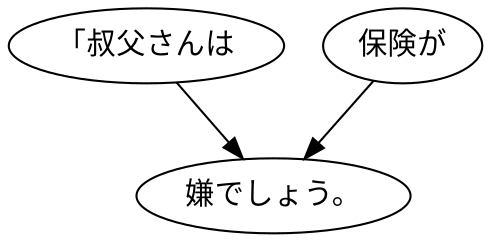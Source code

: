 digraph graph7093 {
	node0 [label="「叔父さんは"];
	node1 [label="保険が"];
	node2 [label="嫌でしょう。"];
	node0 -> node2;
	node1 -> node2;
}
